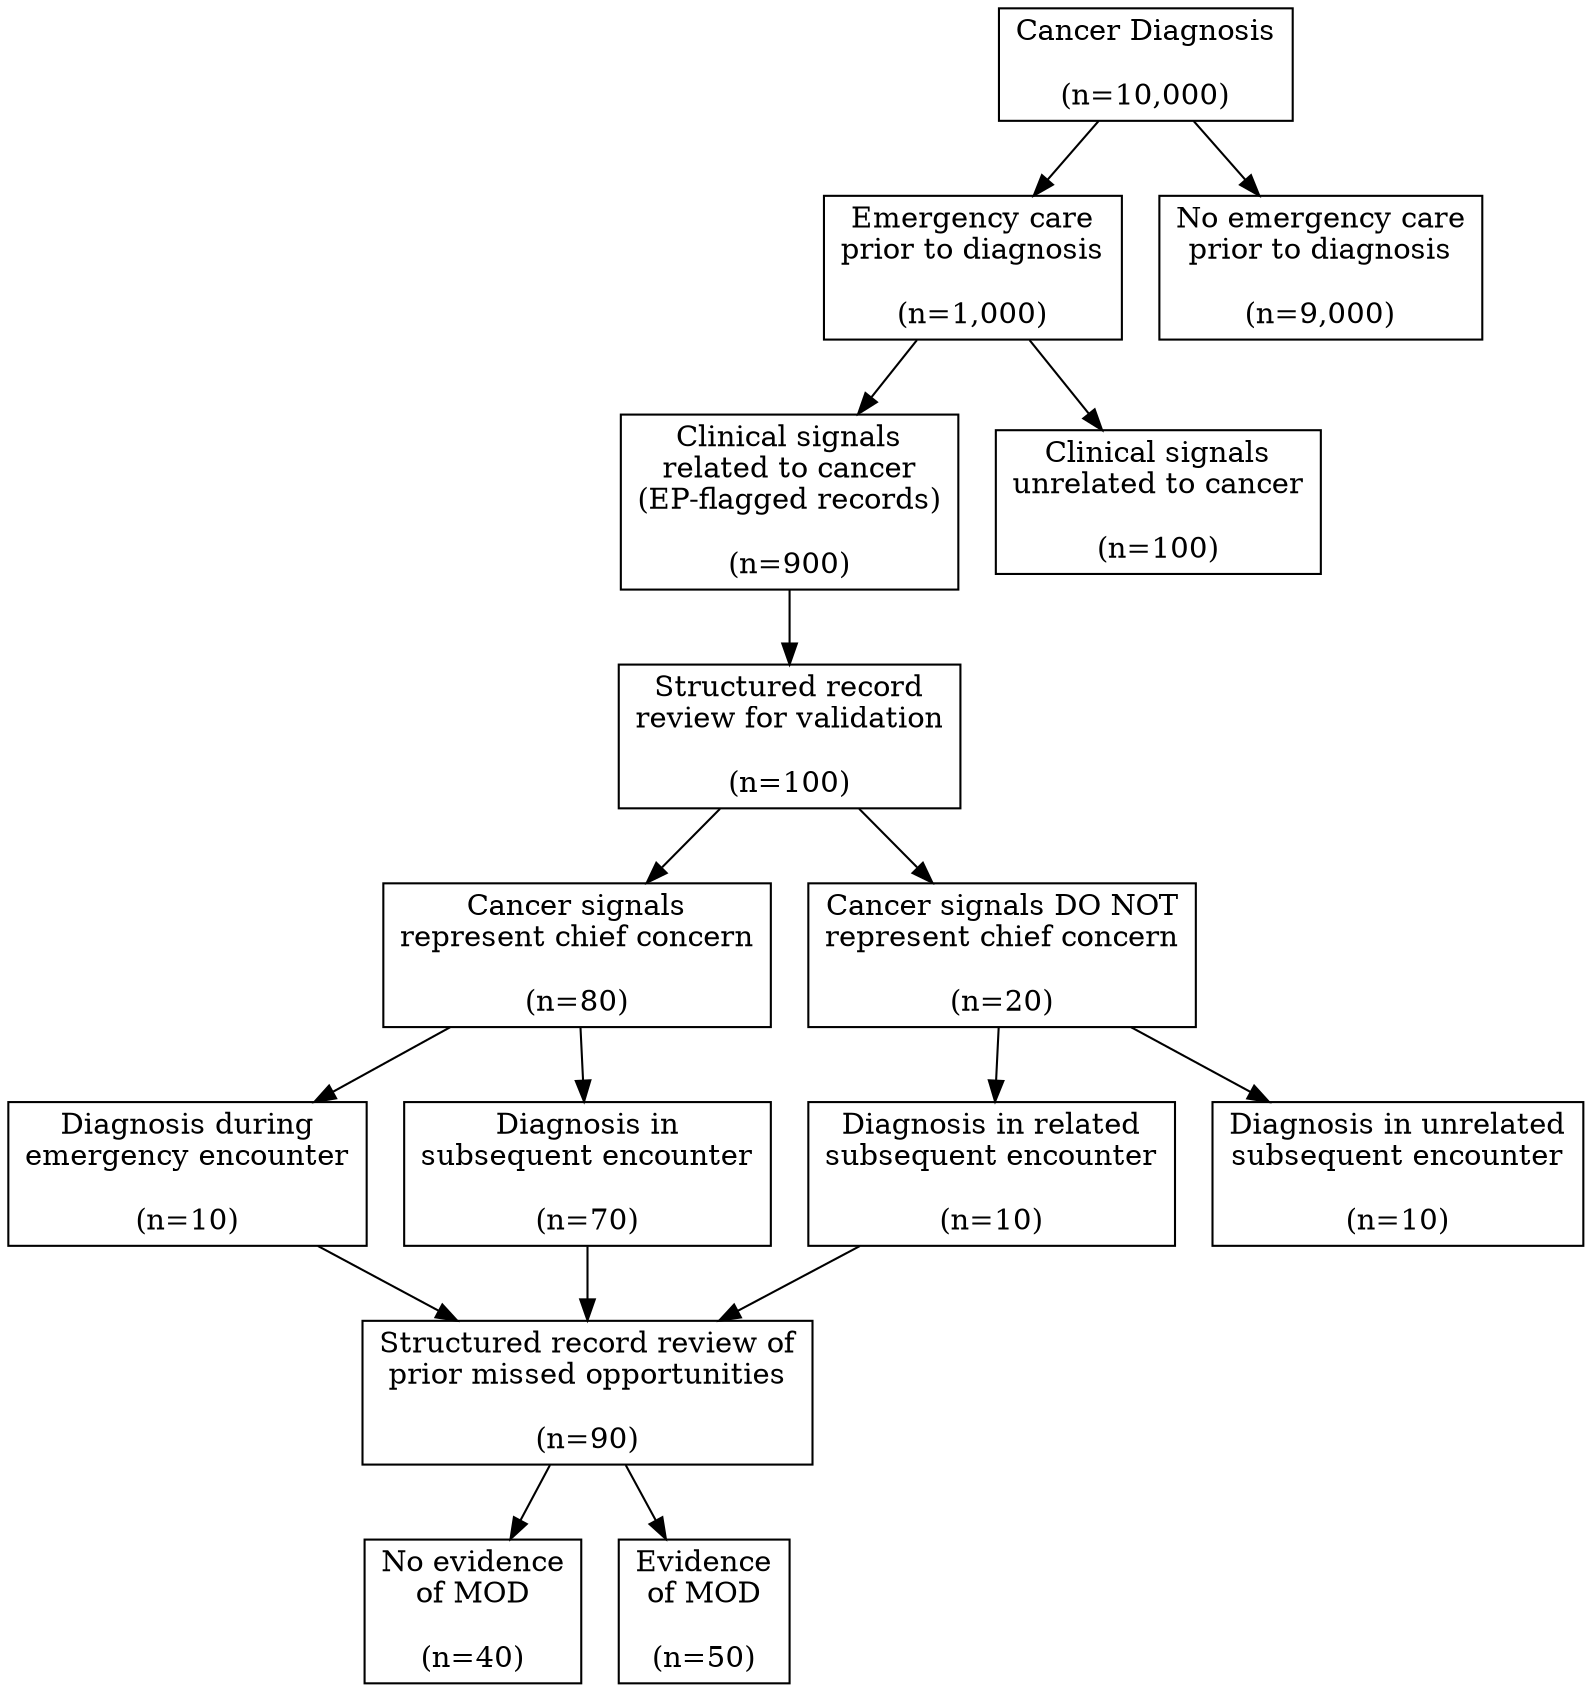 digraph{

# Nodes

cancer_dx[shape=rectangle, label="Cancer Diagnosis\n\n(n=10,000)"]
emerg[shape=rectangle, label="Emergency care\nprior to diagnosis\n\n(n=1,000)"]
no_emerg[shape=rectangle, label="No emergency care\nprior to diagnosis\n\n(n=9,000)"]
signals_related[shape=rectangle, label="Clinical signals\nrelated to cancer\n(EP-flagged records)\n\n(n=900)"]
signals_unrelated[shape=rectangle, label="Clinical signals\nunrelated to cancer\n\n(n=100)"]

review_sample[shape=rectangle, label="Structured record\nreview for validation\n\n(n=100)"]
chief_concern[shape=rectangle, label="Cancer signals\nrepresent chief concern\n\n(n=80)"]
not_chief[shape=rectangle, label="Cancer signals DO NOT\nrepresent chief concern\n\n(n=20)"]

dx_during_type1[shape=rectangle, label="Diagnosis during\nemergency encounter\n\n(n=10)"]
dx_later_type2[shape=rectangle, label="Diagnosis in\nsubsequent encounter\n\n(n=70)"]
dx_related_type3_incidental[shape=rectangle, label="Diagnosis in related\nsubsequent encounter\n\n(n=10)"]
dx_unrelated_nonEP_FP[shape=rectangle, label="Diagnosis in unrelated\nsubsequent encounter\n\n(n=10)"]

MOD_review[shape=rectangle, label="Structured record review of\nprior missed opportunities\n\n(n=90)"]
no_MOD[shape=rectangle, label="No evidence\nof MOD\n\n(n=40)"]
yes_MOD[shape=rectangle, label="Evidence\nof MOD\n\n(n=50)"]

# Edges

cancer_dx -> emerg
cancer_dx -> no_emerg
emerg -> signals_unrelated
emerg -> signals_related

signals_related -> review_sample
review_sample -> chief_concern
review_sample -> not_chief
chief_concern -> dx_during_type1
chief_concern -> dx_later_type2
not_chief -> dx_related_type3_incidental
not_chief -> dx_unrelated_nonEP_FP

dx_during_type1 -> MOD_review
dx_later_type2 -> MOD_review
dx_related_type3_incidental -> MOD_review

MOD_review -> yes_MOD
MOD_review -> no_MOD

}
